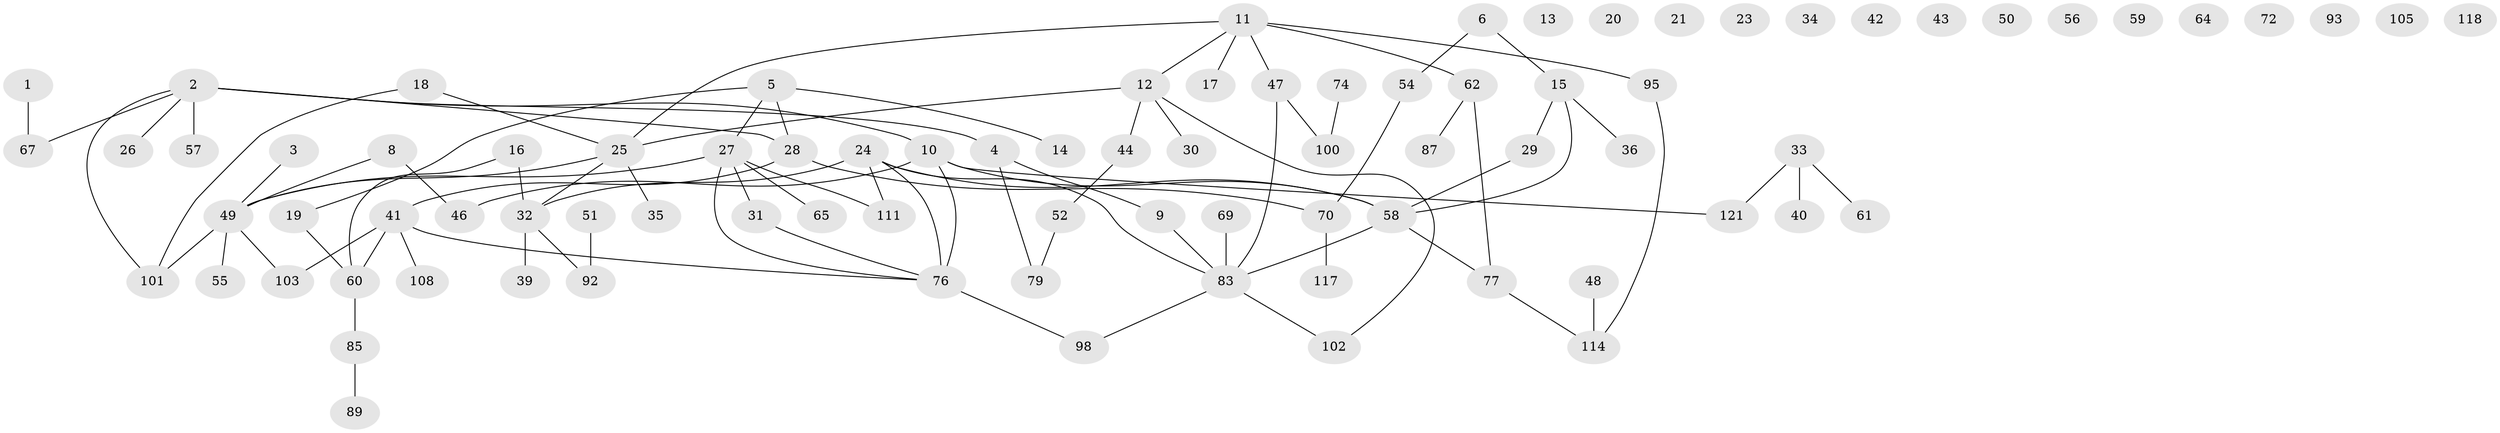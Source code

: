 // Generated by graph-tools (version 1.1) at 2025/23/03/03/25 07:23:27]
// undirected, 85 vertices, 92 edges
graph export_dot {
graph [start="1"]
  node [color=gray90,style=filled];
  1;
  2 [super="+38"];
  3 [super="+7"];
  4 [super="+82"];
  5 [super="+53"];
  6 [super="+73"];
  8;
  9;
  10 [super="+37"];
  11 [super="+94"];
  12 [super="+112"];
  13;
  14 [super="+86"];
  15 [super="+22"];
  16;
  17 [super="+107"];
  18;
  19;
  20;
  21 [super="+75"];
  23;
  24 [super="+116"];
  25 [super="+106"];
  26;
  27 [super="+81"];
  28 [super="+45"];
  29;
  30;
  31;
  32 [super="+90"];
  33 [super="+68"];
  34;
  35;
  36;
  39 [super="+63"];
  40;
  41 [super="+110"];
  42;
  43;
  44 [super="+66"];
  46 [super="+88"];
  47 [super="+78"];
  48;
  49 [super="+109"];
  50;
  51;
  52 [super="+91"];
  54 [super="+84"];
  55;
  56;
  57;
  58 [super="+80"];
  59;
  60 [super="+97"];
  61;
  62;
  64;
  65;
  67 [super="+71"];
  69;
  70 [super="+113"];
  72;
  74;
  76 [super="+99"];
  77 [super="+119"];
  79;
  83 [super="+96"];
  85;
  87;
  89;
  92;
  93;
  95 [super="+120"];
  98;
  100;
  101;
  102 [super="+104"];
  103;
  105;
  108 [super="+115"];
  111;
  114;
  117;
  118;
  121;
  1 -- 67;
  2 -- 10;
  2 -- 101;
  2 -- 57;
  2 -- 26;
  2 -- 67;
  2 -- 4;
  2 -- 28;
  3 -- 49;
  4 -- 9;
  4 -- 79;
  5 -- 27;
  5 -- 28;
  5 -- 19;
  5 -- 14;
  6 -- 15;
  6 -- 54;
  8 -- 49;
  8 -- 46;
  9 -- 83;
  10 -- 76 [weight=2];
  10 -- 58;
  10 -- 121;
  10 -- 46;
  11 -- 62;
  11 -- 12;
  11 -- 17;
  11 -- 25;
  11 -- 95;
  11 -- 47;
  12 -- 30;
  12 -- 44;
  12 -- 25;
  12 -- 102;
  15 -- 36;
  15 -- 58;
  15 -- 29;
  16 -- 60;
  16 -- 32;
  18 -- 101;
  18 -- 25;
  19 -- 60;
  24 -- 32;
  24 -- 83;
  24 -- 58;
  24 -- 76;
  24 -- 111;
  25 -- 35;
  25 -- 49;
  25 -- 32;
  27 -- 65;
  27 -- 111;
  27 -- 76;
  27 -- 31;
  27 -- 49;
  28 -- 41;
  28 -- 70;
  29 -- 58;
  31 -- 76;
  32 -- 39;
  32 -- 92;
  33 -- 61;
  33 -- 121;
  33 -- 40;
  41 -- 60;
  41 -- 108;
  41 -- 103;
  41 -- 76;
  44 -- 52;
  47 -- 83;
  47 -- 100;
  48 -- 114;
  49 -- 55;
  49 -- 101;
  49 -- 103;
  51 -- 92;
  52 -- 79;
  54 -- 70;
  58 -- 83;
  58 -- 77;
  60 -- 85;
  62 -- 87;
  62 -- 77;
  69 -- 83;
  70 -- 117;
  74 -- 100;
  76 -- 98;
  77 -- 114;
  83 -- 98;
  83 -- 102;
  85 -- 89;
  95 -- 114;
}
